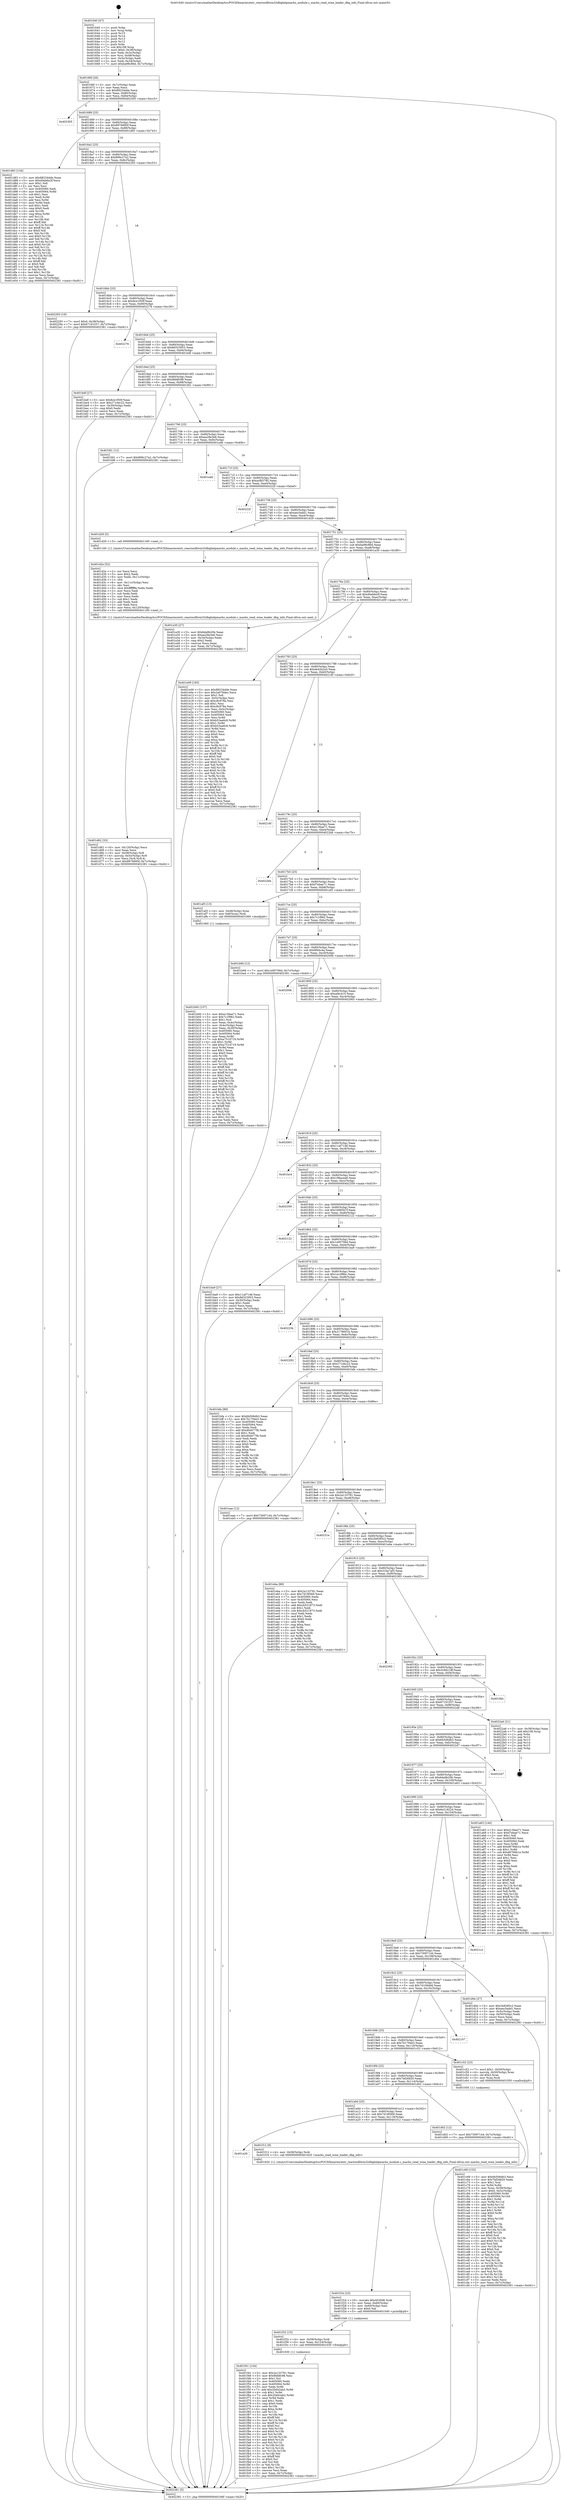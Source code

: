 digraph "0x401640" {
  label = "0x401640 (/mnt/c/Users/mathe/Desktop/tcc/POCII/binaries/extr_reactosdllwin32dbghelpmacho_module.c_macho_read_wine_loader_dbg_info_Final-ollvm.out::main(0))"
  labelloc = "t"
  node[shape=record]

  Entry [label="",width=0.3,height=0.3,shape=circle,fillcolor=black,style=filled]
  "0x40166f" [label="{
     0x40166f [26]\l
     | [instrs]\l
     &nbsp;&nbsp;0x40166f \<+3\>: mov -0x7c(%rbp),%eax\l
     &nbsp;&nbsp;0x401672 \<+2\>: mov %eax,%ecx\l
     &nbsp;&nbsp;0x401674 \<+6\>: sub $0x88234dde,%ecx\l
     &nbsp;&nbsp;0x40167a \<+3\>: mov %eax,-0x80(%rbp)\l
     &nbsp;&nbsp;0x40167d \<+6\>: mov %ecx,-0x84(%rbp)\l
     &nbsp;&nbsp;0x401683 \<+6\>: je 0000000000402305 \<main+0xcc5\>\l
  }"]
  "0x402305" [label="{
     0x402305\l
  }", style=dashed]
  "0x401689" [label="{
     0x401689 [25]\l
     | [instrs]\l
     &nbsp;&nbsp;0x401689 \<+5\>: jmp 000000000040168e \<main+0x4e\>\l
     &nbsp;&nbsp;0x40168e \<+3\>: mov -0x80(%rbp),%eax\l
     &nbsp;&nbsp;0x401691 \<+5\>: sub $0x8976685f,%eax\l
     &nbsp;&nbsp;0x401696 \<+6\>: mov %eax,-0x88(%rbp)\l
     &nbsp;&nbsp;0x40169c \<+6\>: je 0000000000401d83 \<main+0x743\>\l
  }"]
  Exit [label="",width=0.3,height=0.3,shape=circle,fillcolor=black,style=filled,peripheries=2]
  "0x401d83" [label="{
     0x401d83 [134]\l
     | [instrs]\l
     &nbsp;&nbsp;0x401d83 \<+5\>: mov $0x88234dde,%eax\l
     &nbsp;&nbsp;0x401d88 \<+5\>: mov $0xd0ab6a3f,%ecx\l
     &nbsp;&nbsp;0x401d8d \<+2\>: mov $0x1,%dl\l
     &nbsp;&nbsp;0x401d8f \<+2\>: xor %esi,%esi\l
     &nbsp;&nbsp;0x401d91 \<+7\>: mov 0x405060,%edi\l
     &nbsp;&nbsp;0x401d98 \<+8\>: mov 0x405064,%r8d\l
     &nbsp;&nbsp;0x401da0 \<+3\>: sub $0x1,%esi\l
     &nbsp;&nbsp;0x401da3 \<+3\>: mov %edi,%r9d\l
     &nbsp;&nbsp;0x401da6 \<+3\>: add %esi,%r9d\l
     &nbsp;&nbsp;0x401da9 \<+4\>: imul %r9d,%edi\l
     &nbsp;&nbsp;0x401dad \<+3\>: and $0x1,%edi\l
     &nbsp;&nbsp;0x401db0 \<+3\>: cmp $0x0,%edi\l
     &nbsp;&nbsp;0x401db3 \<+4\>: sete %r10b\l
     &nbsp;&nbsp;0x401db7 \<+4\>: cmp $0xa,%r8d\l
     &nbsp;&nbsp;0x401dbb \<+4\>: setl %r11b\l
     &nbsp;&nbsp;0x401dbf \<+3\>: mov %r10b,%bl\l
     &nbsp;&nbsp;0x401dc2 \<+3\>: xor $0xff,%bl\l
     &nbsp;&nbsp;0x401dc5 \<+3\>: mov %r11b,%r14b\l
     &nbsp;&nbsp;0x401dc8 \<+4\>: xor $0xff,%r14b\l
     &nbsp;&nbsp;0x401dcc \<+3\>: xor $0x0,%dl\l
     &nbsp;&nbsp;0x401dcf \<+3\>: mov %bl,%r15b\l
     &nbsp;&nbsp;0x401dd2 \<+4\>: and $0x0,%r15b\l
     &nbsp;&nbsp;0x401dd6 \<+3\>: and %dl,%r10b\l
     &nbsp;&nbsp;0x401dd9 \<+3\>: mov %r14b,%r12b\l
     &nbsp;&nbsp;0x401ddc \<+4\>: and $0x0,%r12b\l
     &nbsp;&nbsp;0x401de0 \<+3\>: and %dl,%r11b\l
     &nbsp;&nbsp;0x401de3 \<+3\>: or %r10b,%r15b\l
     &nbsp;&nbsp;0x401de6 \<+3\>: or %r11b,%r12b\l
     &nbsp;&nbsp;0x401de9 \<+3\>: xor %r12b,%r15b\l
     &nbsp;&nbsp;0x401dec \<+3\>: or %r14b,%bl\l
     &nbsp;&nbsp;0x401def \<+3\>: xor $0xff,%bl\l
     &nbsp;&nbsp;0x401df2 \<+3\>: or $0x0,%dl\l
     &nbsp;&nbsp;0x401df5 \<+2\>: and %dl,%bl\l
     &nbsp;&nbsp;0x401df7 \<+3\>: or %bl,%r15b\l
     &nbsp;&nbsp;0x401dfa \<+4\>: test $0x1,%r15b\l
     &nbsp;&nbsp;0x401dfe \<+3\>: cmovne %ecx,%eax\l
     &nbsp;&nbsp;0x401e01 \<+3\>: mov %eax,-0x7c(%rbp)\l
     &nbsp;&nbsp;0x401e04 \<+5\>: jmp 0000000000402381 \<main+0xd41\>\l
  }"]
  "0x4016a2" [label="{
     0x4016a2 [25]\l
     | [instrs]\l
     &nbsp;&nbsp;0x4016a2 \<+5\>: jmp 00000000004016a7 \<main+0x67\>\l
     &nbsp;&nbsp;0x4016a7 \<+3\>: mov -0x80(%rbp),%eax\l
     &nbsp;&nbsp;0x4016aa \<+5\>: sub $0x899c27a2,%eax\l
     &nbsp;&nbsp;0x4016af \<+6\>: mov %eax,-0x8c(%rbp)\l
     &nbsp;&nbsp;0x4016b5 \<+6\>: je 0000000000402293 \<main+0xc53\>\l
  }"]
  "0x401f41" [label="{
     0x401f41 [144]\l
     | [instrs]\l
     &nbsp;&nbsp;0x401f41 \<+5\>: mov $0x2a133781,%eax\l
     &nbsp;&nbsp;0x401f46 \<+5\>: mov $0x9bfdfc98,%esi\l
     &nbsp;&nbsp;0x401f4b \<+2\>: mov $0x1,%cl\l
     &nbsp;&nbsp;0x401f4d \<+7\>: mov 0x405060,%edx\l
     &nbsp;&nbsp;0x401f54 \<+8\>: mov 0x405064,%r8d\l
     &nbsp;&nbsp;0x401f5c \<+3\>: mov %edx,%r9d\l
     &nbsp;&nbsp;0x401f5f \<+7\>: add $0x20d42ab2,%r9d\l
     &nbsp;&nbsp;0x401f66 \<+4\>: sub $0x1,%r9d\l
     &nbsp;&nbsp;0x401f6a \<+7\>: sub $0x20d42ab2,%r9d\l
     &nbsp;&nbsp;0x401f71 \<+4\>: imul %r9d,%edx\l
     &nbsp;&nbsp;0x401f75 \<+3\>: and $0x1,%edx\l
     &nbsp;&nbsp;0x401f78 \<+3\>: cmp $0x0,%edx\l
     &nbsp;&nbsp;0x401f7b \<+4\>: sete %r10b\l
     &nbsp;&nbsp;0x401f7f \<+4\>: cmp $0xa,%r8d\l
     &nbsp;&nbsp;0x401f83 \<+4\>: setl %r11b\l
     &nbsp;&nbsp;0x401f87 \<+3\>: mov %r10b,%bl\l
     &nbsp;&nbsp;0x401f8a \<+3\>: xor $0xff,%bl\l
     &nbsp;&nbsp;0x401f8d \<+3\>: mov %r11b,%r14b\l
     &nbsp;&nbsp;0x401f90 \<+4\>: xor $0xff,%r14b\l
     &nbsp;&nbsp;0x401f94 \<+3\>: xor $0x0,%cl\l
     &nbsp;&nbsp;0x401f97 \<+3\>: mov %bl,%r15b\l
     &nbsp;&nbsp;0x401f9a \<+4\>: and $0x0,%r15b\l
     &nbsp;&nbsp;0x401f9e \<+3\>: and %cl,%r10b\l
     &nbsp;&nbsp;0x401fa1 \<+3\>: mov %r14b,%r12b\l
     &nbsp;&nbsp;0x401fa4 \<+4\>: and $0x0,%r12b\l
     &nbsp;&nbsp;0x401fa8 \<+3\>: and %cl,%r11b\l
     &nbsp;&nbsp;0x401fab \<+3\>: or %r10b,%r15b\l
     &nbsp;&nbsp;0x401fae \<+3\>: or %r11b,%r12b\l
     &nbsp;&nbsp;0x401fb1 \<+3\>: xor %r12b,%r15b\l
     &nbsp;&nbsp;0x401fb4 \<+3\>: or %r14b,%bl\l
     &nbsp;&nbsp;0x401fb7 \<+3\>: xor $0xff,%bl\l
     &nbsp;&nbsp;0x401fba \<+3\>: or $0x0,%cl\l
     &nbsp;&nbsp;0x401fbd \<+2\>: and %cl,%bl\l
     &nbsp;&nbsp;0x401fbf \<+3\>: or %bl,%r15b\l
     &nbsp;&nbsp;0x401fc2 \<+4\>: test $0x1,%r15b\l
     &nbsp;&nbsp;0x401fc6 \<+3\>: cmovne %esi,%eax\l
     &nbsp;&nbsp;0x401fc9 \<+3\>: mov %eax,-0x7c(%rbp)\l
     &nbsp;&nbsp;0x401fcc \<+5\>: jmp 0000000000402381 \<main+0xd41\>\l
  }"]
  "0x402293" [label="{
     0x402293 [19]\l
     | [instrs]\l
     &nbsp;&nbsp;0x402293 \<+7\>: movl $0x0,-0x38(%rbp)\l
     &nbsp;&nbsp;0x40229a \<+7\>: movl $0x67191037,-0x7c(%rbp)\l
     &nbsp;&nbsp;0x4022a1 \<+5\>: jmp 0000000000402381 \<main+0xd41\>\l
  }"]
  "0x4016bb" [label="{
     0x4016bb [25]\l
     | [instrs]\l
     &nbsp;&nbsp;0x4016bb \<+5\>: jmp 00000000004016c0 \<main+0x80\>\l
     &nbsp;&nbsp;0x4016c0 \<+3\>: mov -0x80(%rbp),%eax\l
     &nbsp;&nbsp;0x4016c3 \<+5\>: sub $0x8ce1f50f,%eax\l
     &nbsp;&nbsp;0x4016c8 \<+6\>: mov %eax,-0x90(%rbp)\l
     &nbsp;&nbsp;0x4016ce \<+6\>: je 0000000000402276 \<main+0xc36\>\l
  }"]
  "0x401f32" [label="{
     0x401f32 [15]\l
     | [instrs]\l
     &nbsp;&nbsp;0x401f32 \<+4\>: mov -0x58(%rbp),%rdi\l
     &nbsp;&nbsp;0x401f36 \<+6\>: mov %eax,-0x124(%rbp)\l
     &nbsp;&nbsp;0x401f3c \<+5\>: call 0000000000401030 \<free@plt\>\l
     | [calls]\l
     &nbsp;&nbsp;0x401030 \{1\} (unknown)\l
  }"]
  "0x402276" [label="{
     0x402276\l
  }", style=dashed]
  "0x4016d4" [label="{
     0x4016d4 [25]\l
     | [instrs]\l
     &nbsp;&nbsp;0x4016d4 \<+5\>: jmp 00000000004016d9 \<main+0x99\>\l
     &nbsp;&nbsp;0x4016d9 \<+3\>: mov -0x80(%rbp),%eax\l
     &nbsp;&nbsp;0x4016dc \<+5\>: sub $0x8d323953,%eax\l
     &nbsp;&nbsp;0x4016e1 \<+6\>: mov %eax,-0x94(%rbp)\l
     &nbsp;&nbsp;0x4016e7 \<+6\>: je 0000000000401bdf \<main+0x59f\>\l
  }"]
  "0x401f1b" [label="{
     0x401f1b [23]\l
     | [instrs]\l
     &nbsp;&nbsp;0x401f1b \<+10\>: movabs $0x4030d6,%rdi\l
     &nbsp;&nbsp;0x401f25 \<+3\>: mov %eax,-0x60(%rbp)\l
     &nbsp;&nbsp;0x401f28 \<+3\>: mov -0x60(%rbp),%esi\l
     &nbsp;&nbsp;0x401f2b \<+2\>: mov $0x0,%al\l
     &nbsp;&nbsp;0x401f2d \<+5\>: call 0000000000401040 \<printf@plt\>\l
     | [calls]\l
     &nbsp;&nbsp;0x401040 \{1\} (unknown)\l
  }"]
  "0x401bdf" [label="{
     0x401bdf [27]\l
     | [instrs]\l
     &nbsp;&nbsp;0x401bdf \<+5\>: mov $0x8ce1f50f,%eax\l
     &nbsp;&nbsp;0x401be4 \<+5\>: mov $0x271d4c22,%ecx\l
     &nbsp;&nbsp;0x401be9 \<+3\>: mov -0x30(%rbp),%edx\l
     &nbsp;&nbsp;0x401bec \<+3\>: cmp $0x0,%edx\l
     &nbsp;&nbsp;0x401bef \<+3\>: cmove %ecx,%eax\l
     &nbsp;&nbsp;0x401bf2 \<+3\>: mov %eax,-0x7c(%rbp)\l
     &nbsp;&nbsp;0x401bf5 \<+5\>: jmp 0000000000402381 \<main+0xd41\>\l
  }"]
  "0x4016ed" [label="{
     0x4016ed [25]\l
     | [instrs]\l
     &nbsp;&nbsp;0x4016ed \<+5\>: jmp 00000000004016f2 \<main+0xb2\>\l
     &nbsp;&nbsp;0x4016f2 \<+3\>: mov -0x80(%rbp),%eax\l
     &nbsp;&nbsp;0x4016f5 \<+5\>: sub $0x9bfdfc98,%eax\l
     &nbsp;&nbsp;0x4016fa \<+6\>: mov %eax,-0x98(%rbp)\l
     &nbsp;&nbsp;0x401700 \<+6\>: je 0000000000401fd1 \<main+0x991\>\l
  }"]
  "0x401a26" [label="{
     0x401a26\l
  }", style=dashed]
  "0x401fd1" [label="{
     0x401fd1 [12]\l
     | [instrs]\l
     &nbsp;&nbsp;0x401fd1 \<+7\>: movl $0x899c27a2,-0x7c(%rbp)\l
     &nbsp;&nbsp;0x401fd8 \<+5\>: jmp 0000000000402381 \<main+0xd41\>\l
  }"]
  "0x401706" [label="{
     0x401706 [25]\l
     | [instrs]\l
     &nbsp;&nbsp;0x401706 \<+5\>: jmp 000000000040170b \<main+0xcb\>\l
     &nbsp;&nbsp;0x40170b \<+3\>: mov -0x80(%rbp),%eax\l
     &nbsp;&nbsp;0x40170e \<+5\>: sub $0xaa28e3e6,%eax\l
     &nbsp;&nbsp;0x401713 \<+6\>: mov %eax,-0x9c(%rbp)\l
     &nbsp;&nbsp;0x401719 \<+6\>: je 0000000000401a4b \<main+0x40b\>\l
  }"]
  "0x401f12" [label="{
     0x401f12 [9]\l
     | [instrs]\l
     &nbsp;&nbsp;0x401f12 \<+4\>: mov -0x58(%rbp),%rdi\l
     &nbsp;&nbsp;0x401f16 \<+5\>: call 0000000000401620 \<macho_read_wine_loader_dbg_info\>\l
     | [calls]\l
     &nbsp;&nbsp;0x401620 \{1\} (/mnt/c/Users/mathe/Desktop/tcc/POCII/binaries/extr_reactosdllwin32dbghelpmacho_module.c_macho_read_wine_loader_dbg_info_Final-ollvm.out::macho_read_wine_loader_dbg_info)\l
  }"]
  "0x401a4b" [label="{
     0x401a4b\l
  }", style=dashed]
  "0x40171f" [label="{
     0x40171f [25]\l
     | [instrs]\l
     &nbsp;&nbsp;0x40171f \<+5\>: jmp 0000000000401724 \<main+0xe4\>\l
     &nbsp;&nbsp;0x401724 \<+3\>: mov -0x80(%rbp),%eax\l
     &nbsp;&nbsp;0x401727 \<+5\>: sub $0xacf83795,%eax\l
     &nbsp;&nbsp;0x40172c \<+6\>: mov %eax,-0xa0(%rbp)\l
     &nbsp;&nbsp;0x401732 \<+6\>: je 000000000040222f \<main+0xbef\>\l
  }"]
  "0x401d62" [label="{
     0x401d62 [33]\l
     | [instrs]\l
     &nbsp;&nbsp;0x401d62 \<+6\>: mov -0x120(%rbp),%ecx\l
     &nbsp;&nbsp;0x401d68 \<+3\>: imul %eax,%ecx\l
     &nbsp;&nbsp;0x401d6b \<+4\>: mov -0x58(%rbp),%r8\l
     &nbsp;&nbsp;0x401d6f \<+4\>: movslq -0x5c(%rbp),%r9\l
     &nbsp;&nbsp;0x401d73 \<+4\>: mov %ecx,(%r8,%r9,4)\l
     &nbsp;&nbsp;0x401d77 \<+7\>: movl $0x8976685f,-0x7c(%rbp)\l
     &nbsp;&nbsp;0x401d7e \<+5\>: jmp 0000000000402381 \<main+0xd41\>\l
  }"]
  "0x40222f" [label="{
     0x40222f\l
  }", style=dashed]
  "0x401738" [label="{
     0x401738 [25]\l
     | [instrs]\l
     &nbsp;&nbsp;0x401738 \<+5\>: jmp 000000000040173d \<main+0xfd\>\l
     &nbsp;&nbsp;0x40173d \<+3\>: mov -0x80(%rbp),%eax\l
     &nbsp;&nbsp;0x401740 \<+5\>: sub $0xaec5add1,%eax\l
     &nbsp;&nbsp;0x401745 \<+6\>: mov %eax,-0xa4(%rbp)\l
     &nbsp;&nbsp;0x40174b \<+6\>: je 0000000000401d29 \<main+0x6e9\>\l
  }"]
  "0x401d2e" [label="{
     0x401d2e [52]\l
     | [instrs]\l
     &nbsp;&nbsp;0x401d2e \<+2\>: xor %ecx,%ecx\l
     &nbsp;&nbsp;0x401d30 \<+5\>: mov $0x2,%edx\l
     &nbsp;&nbsp;0x401d35 \<+6\>: mov %edx,-0x11c(%rbp)\l
     &nbsp;&nbsp;0x401d3b \<+1\>: cltd\l
     &nbsp;&nbsp;0x401d3c \<+6\>: mov -0x11c(%rbp),%esi\l
     &nbsp;&nbsp;0x401d42 \<+2\>: idiv %esi\l
     &nbsp;&nbsp;0x401d44 \<+6\>: imul $0xfffffffe,%edx,%edx\l
     &nbsp;&nbsp;0x401d4a \<+2\>: mov %ecx,%edi\l
     &nbsp;&nbsp;0x401d4c \<+2\>: sub %edx,%edi\l
     &nbsp;&nbsp;0x401d4e \<+2\>: mov %ecx,%edx\l
     &nbsp;&nbsp;0x401d50 \<+3\>: sub $0x1,%edx\l
     &nbsp;&nbsp;0x401d53 \<+2\>: add %edx,%edi\l
     &nbsp;&nbsp;0x401d55 \<+2\>: sub %edi,%ecx\l
     &nbsp;&nbsp;0x401d57 \<+6\>: mov %ecx,-0x120(%rbp)\l
     &nbsp;&nbsp;0x401d5d \<+5\>: call 0000000000401160 \<next_i\>\l
     | [calls]\l
     &nbsp;&nbsp;0x401160 \{1\} (/mnt/c/Users/mathe/Desktop/tcc/POCII/binaries/extr_reactosdllwin32dbghelpmacho_module.c_macho_read_wine_loader_dbg_info_Final-ollvm.out::next_i)\l
  }"]
  "0x401d29" [label="{
     0x401d29 [5]\l
     | [instrs]\l
     &nbsp;&nbsp;0x401d29 \<+5\>: call 0000000000401160 \<next_i\>\l
     | [calls]\l
     &nbsp;&nbsp;0x401160 \{1\} (/mnt/c/Users/mathe/Desktop/tcc/POCII/binaries/extr_reactosdllwin32dbghelpmacho_module.c_macho_read_wine_loader_dbg_info_Final-ollvm.out::next_i)\l
  }"]
  "0x401751" [label="{
     0x401751 [25]\l
     | [instrs]\l
     &nbsp;&nbsp;0x401751 \<+5\>: jmp 0000000000401756 \<main+0x116\>\l
     &nbsp;&nbsp;0x401756 \<+3\>: mov -0x80(%rbp),%eax\l
     &nbsp;&nbsp;0x401759 \<+5\>: sub $0xba98c86d,%eax\l
     &nbsp;&nbsp;0x40175e \<+6\>: mov %eax,-0xa8(%rbp)\l
     &nbsp;&nbsp;0x401764 \<+6\>: je 0000000000401a30 \<main+0x3f0\>\l
  }"]
  "0x401a0d" [label="{
     0x401a0d [25]\l
     | [instrs]\l
     &nbsp;&nbsp;0x401a0d \<+5\>: jmp 0000000000401a12 \<main+0x3d2\>\l
     &nbsp;&nbsp;0x401a12 \<+3\>: mov -0x80(%rbp),%eax\l
     &nbsp;&nbsp;0x401a15 \<+5\>: sub $0x7d19f369,%eax\l
     &nbsp;&nbsp;0x401a1a \<+6\>: mov %eax,-0x118(%rbp)\l
     &nbsp;&nbsp;0x401a20 \<+6\>: je 0000000000401f12 \<main+0x8d2\>\l
  }"]
  "0x401a30" [label="{
     0x401a30 [27]\l
     | [instrs]\l
     &nbsp;&nbsp;0x401a30 \<+5\>: mov $0x6da9b20b,%eax\l
     &nbsp;&nbsp;0x401a35 \<+5\>: mov $0xaa28e3e6,%ecx\l
     &nbsp;&nbsp;0x401a3a \<+3\>: mov -0x34(%rbp),%edx\l
     &nbsp;&nbsp;0x401a3d \<+3\>: cmp $0x2,%edx\l
     &nbsp;&nbsp;0x401a40 \<+3\>: cmovne %ecx,%eax\l
     &nbsp;&nbsp;0x401a43 \<+3\>: mov %eax,-0x7c(%rbp)\l
     &nbsp;&nbsp;0x401a46 \<+5\>: jmp 0000000000402381 \<main+0xd41\>\l
  }"]
  "0x40176a" [label="{
     0x40176a [25]\l
     | [instrs]\l
     &nbsp;&nbsp;0x40176a \<+5\>: jmp 000000000040176f \<main+0x12f\>\l
     &nbsp;&nbsp;0x40176f \<+3\>: mov -0x80(%rbp),%eax\l
     &nbsp;&nbsp;0x401772 \<+5\>: sub $0xd0ab6a3f,%eax\l
     &nbsp;&nbsp;0x401777 \<+6\>: mov %eax,-0xac(%rbp)\l
     &nbsp;&nbsp;0x40177d \<+6\>: je 0000000000401e09 \<main+0x7c9\>\l
  }"]
  "0x402381" [label="{
     0x402381 [5]\l
     | [instrs]\l
     &nbsp;&nbsp;0x402381 \<+5\>: jmp 000000000040166f \<main+0x2f\>\l
  }"]
  "0x401640" [label="{
     0x401640 [47]\l
     | [instrs]\l
     &nbsp;&nbsp;0x401640 \<+1\>: push %rbp\l
     &nbsp;&nbsp;0x401641 \<+3\>: mov %rsp,%rbp\l
     &nbsp;&nbsp;0x401644 \<+2\>: push %r15\l
     &nbsp;&nbsp;0x401646 \<+2\>: push %r14\l
     &nbsp;&nbsp;0x401648 \<+2\>: push %r13\l
     &nbsp;&nbsp;0x40164a \<+2\>: push %r12\l
     &nbsp;&nbsp;0x40164c \<+1\>: push %rbx\l
     &nbsp;&nbsp;0x40164d \<+7\>: sub $0x108,%rsp\l
     &nbsp;&nbsp;0x401654 \<+7\>: movl $0x0,-0x38(%rbp)\l
     &nbsp;&nbsp;0x40165b \<+3\>: mov %edi,-0x3c(%rbp)\l
     &nbsp;&nbsp;0x40165e \<+4\>: mov %rsi,-0x48(%rbp)\l
     &nbsp;&nbsp;0x401662 \<+3\>: mov -0x3c(%rbp),%edi\l
     &nbsp;&nbsp;0x401665 \<+3\>: mov %edi,-0x34(%rbp)\l
     &nbsp;&nbsp;0x401668 \<+7\>: movl $0xba98c86d,-0x7c(%rbp)\l
  }"]
  "0x401d02" [label="{
     0x401d02 [12]\l
     | [instrs]\l
     &nbsp;&nbsp;0x401d02 \<+7\>: movl $0x73097144,-0x7c(%rbp)\l
     &nbsp;&nbsp;0x401d09 \<+5\>: jmp 0000000000402381 \<main+0xd41\>\l
  }"]
  "0x401e09" [label="{
     0x401e09 [165]\l
     | [instrs]\l
     &nbsp;&nbsp;0x401e09 \<+5\>: mov $0x88234dde,%eax\l
     &nbsp;&nbsp;0x401e0e \<+5\>: mov $0x2a076dec,%ecx\l
     &nbsp;&nbsp;0x401e13 \<+2\>: mov $0x1,%dl\l
     &nbsp;&nbsp;0x401e15 \<+3\>: mov -0x5c(%rbp),%esi\l
     &nbsp;&nbsp;0x401e18 \<+6\>: add $0xc8c978a,%esi\l
     &nbsp;&nbsp;0x401e1e \<+3\>: add $0x1,%esi\l
     &nbsp;&nbsp;0x401e21 \<+6\>: sub $0xc8c978a,%esi\l
     &nbsp;&nbsp;0x401e27 \<+3\>: mov %esi,-0x5c(%rbp)\l
     &nbsp;&nbsp;0x401e2a \<+7\>: mov 0x405060,%esi\l
     &nbsp;&nbsp;0x401e31 \<+7\>: mov 0x405064,%edi\l
     &nbsp;&nbsp;0x401e38 \<+3\>: mov %esi,%r8d\l
     &nbsp;&nbsp;0x401e3b \<+7\>: sub $0xb53aa6c8,%r8d\l
     &nbsp;&nbsp;0x401e42 \<+4\>: sub $0x1,%r8d\l
     &nbsp;&nbsp;0x401e46 \<+7\>: add $0xb53aa6c8,%r8d\l
     &nbsp;&nbsp;0x401e4d \<+4\>: imul %r8d,%esi\l
     &nbsp;&nbsp;0x401e51 \<+3\>: and $0x1,%esi\l
     &nbsp;&nbsp;0x401e54 \<+3\>: cmp $0x0,%esi\l
     &nbsp;&nbsp;0x401e57 \<+4\>: sete %r9b\l
     &nbsp;&nbsp;0x401e5b \<+3\>: cmp $0xa,%edi\l
     &nbsp;&nbsp;0x401e5e \<+4\>: setl %r10b\l
     &nbsp;&nbsp;0x401e62 \<+3\>: mov %r9b,%r11b\l
     &nbsp;&nbsp;0x401e65 \<+4\>: xor $0xff,%r11b\l
     &nbsp;&nbsp;0x401e69 \<+3\>: mov %r10b,%bl\l
     &nbsp;&nbsp;0x401e6c \<+3\>: xor $0xff,%bl\l
     &nbsp;&nbsp;0x401e6f \<+3\>: xor $0x0,%dl\l
     &nbsp;&nbsp;0x401e72 \<+3\>: mov %r11b,%r14b\l
     &nbsp;&nbsp;0x401e75 \<+4\>: and $0x0,%r14b\l
     &nbsp;&nbsp;0x401e79 \<+3\>: and %dl,%r9b\l
     &nbsp;&nbsp;0x401e7c \<+3\>: mov %bl,%r15b\l
     &nbsp;&nbsp;0x401e7f \<+4\>: and $0x0,%r15b\l
     &nbsp;&nbsp;0x401e83 \<+3\>: and %dl,%r10b\l
     &nbsp;&nbsp;0x401e86 \<+3\>: or %r9b,%r14b\l
     &nbsp;&nbsp;0x401e89 \<+3\>: or %r10b,%r15b\l
     &nbsp;&nbsp;0x401e8c \<+3\>: xor %r15b,%r14b\l
     &nbsp;&nbsp;0x401e8f \<+3\>: or %bl,%r11b\l
     &nbsp;&nbsp;0x401e92 \<+4\>: xor $0xff,%r11b\l
     &nbsp;&nbsp;0x401e96 \<+3\>: or $0x0,%dl\l
     &nbsp;&nbsp;0x401e99 \<+3\>: and %dl,%r11b\l
     &nbsp;&nbsp;0x401e9c \<+3\>: or %r11b,%r14b\l
     &nbsp;&nbsp;0x401e9f \<+4\>: test $0x1,%r14b\l
     &nbsp;&nbsp;0x401ea3 \<+3\>: cmovne %ecx,%eax\l
     &nbsp;&nbsp;0x401ea6 \<+3\>: mov %eax,-0x7c(%rbp)\l
     &nbsp;&nbsp;0x401ea9 \<+5\>: jmp 0000000000402381 \<main+0xd41\>\l
  }"]
  "0x401783" [label="{
     0x401783 [25]\l
     | [instrs]\l
     &nbsp;&nbsp;0x401783 \<+5\>: jmp 0000000000401788 \<main+0x148\>\l
     &nbsp;&nbsp;0x401788 \<+3\>: mov -0x80(%rbp),%eax\l
     &nbsp;&nbsp;0x40178b \<+5\>: sub $0xde42b2a5,%eax\l
     &nbsp;&nbsp;0x401790 \<+6\>: mov %eax,-0xb0(%rbp)\l
     &nbsp;&nbsp;0x401796 \<+6\>: je 000000000040216f \<main+0xb2f\>\l
  }"]
  "0x401c69" [label="{
     0x401c69 [153]\l
     | [instrs]\l
     &nbsp;&nbsp;0x401c69 \<+5\>: mov $0x6b506db3,%ecx\l
     &nbsp;&nbsp;0x401c6e \<+5\>: mov $0x7bf26820,%edx\l
     &nbsp;&nbsp;0x401c73 \<+3\>: mov $0x1,%sil\l
     &nbsp;&nbsp;0x401c76 \<+3\>: xor %r8d,%r8d\l
     &nbsp;&nbsp;0x401c79 \<+4\>: mov %rax,-0x58(%rbp)\l
     &nbsp;&nbsp;0x401c7d \<+7\>: movl $0x0,-0x5c(%rbp)\l
     &nbsp;&nbsp;0x401c84 \<+8\>: mov 0x405060,%r9d\l
     &nbsp;&nbsp;0x401c8c \<+8\>: mov 0x405064,%r10d\l
     &nbsp;&nbsp;0x401c94 \<+4\>: sub $0x1,%r8d\l
     &nbsp;&nbsp;0x401c98 \<+3\>: mov %r9d,%r11d\l
     &nbsp;&nbsp;0x401c9b \<+3\>: add %r8d,%r11d\l
     &nbsp;&nbsp;0x401c9e \<+4\>: imul %r11d,%r9d\l
     &nbsp;&nbsp;0x401ca2 \<+4\>: and $0x1,%r9d\l
     &nbsp;&nbsp;0x401ca6 \<+4\>: cmp $0x0,%r9d\l
     &nbsp;&nbsp;0x401caa \<+3\>: sete %bl\l
     &nbsp;&nbsp;0x401cad \<+4\>: cmp $0xa,%r10d\l
     &nbsp;&nbsp;0x401cb1 \<+4\>: setl %r14b\l
     &nbsp;&nbsp;0x401cb5 \<+3\>: mov %bl,%r15b\l
     &nbsp;&nbsp;0x401cb8 \<+4\>: xor $0xff,%r15b\l
     &nbsp;&nbsp;0x401cbc \<+3\>: mov %r14b,%r12b\l
     &nbsp;&nbsp;0x401cbf \<+4\>: xor $0xff,%r12b\l
     &nbsp;&nbsp;0x401cc3 \<+4\>: xor $0x0,%sil\l
     &nbsp;&nbsp;0x401cc7 \<+3\>: mov %r15b,%r13b\l
     &nbsp;&nbsp;0x401cca \<+4\>: and $0x0,%r13b\l
     &nbsp;&nbsp;0x401cce \<+3\>: and %sil,%bl\l
     &nbsp;&nbsp;0x401cd1 \<+3\>: mov %r12b,%al\l
     &nbsp;&nbsp;0x401cd4 \<+2\>: and $0x0,%al\l
     &nbsp;&nbsp;0x401cd6 \<+3\>: and %sil,%r14b\l
     &nbsp;&nbsp;0x401cd9 \<+3\>: or %bl,%r13b\l
     &nbsp;&nbsp;0x401cdc \<+3\>: or %r14b,%al\l
     &nbsp;&nbsp;0x401cdf \<+3\>: xor %al,%r13b\l
     &nbsp;&nbsp;0x401ce2 \<+3\>: or %r12b,%r15b\l
     &nbsp;&nbsp;0x401ce5 \<+4\>: xor $0xff,%r15b\l
     &nbsp;&nbsp;0x401ce9 \<+4\>: or $0x0,%sil\l
     &nbsp;&nbsp;0x401ced \<+3\>: and %sil,%r15b\l
     &nbsp;&nbsp;0x401cf0 \<+3\>: or %r15b,%r13b\l
     &nbsp;&nbsp;0x401cf3 \<+4\>: test $0x1,%r13b\l
     &nbsp;&nbsp;0x401cf7 \<+3\>: cmovne %edx,%ecx\l
     &nbsp;&nbsp;0x401cfa \<+3\>: mov %ecx,-0x7c(%rbp)\l
     &nbsp;&nbsp;0x401cfd \<+5\>: jmp 0000000000402381 \<main+0xd41\>\l
  }"]
  "0x40216f" [label="{
     0x40216f\l
  }", style=dashed]
  "0x40179c" [label="{
     0x40179c [25]\l
     | [instrs]\l
     &nbsp;&nbsp;0x40179c \<+5\>: jmp 00000000004017a1 \<main+0x161\>\l
     &nbsp;&nbsp;0x4017a1 \<+3\>: mov -0x80(%rbp),%eax\l
     &nbsp;&nbsp;0x4017a4 \<+5\>: sub $0xe136ae71,%eax\l
     &nbsp;&nbsp;0x4017a9 \<+6\>: mov %eax,-0xb4(%rbp)\l
     &nbsp;&nbsp;0x4017af \<+6\>: je 00000000004022bb \<main+0xc7b\>\l
  }"]
  "0x4019f4" [label="{
     0x4019f4 [25]\l
     | [instrs]\l
     &nbsp;&nbsp;0x4019f4 \<+5\>: jmp 00000000004019f9 \<main+0x3b9\>\l
     &nbsp;&nbsp;0x4019f9 \<+3\>: mov -0x80(%rbp),%eax\l
     &nbsp;&nbsp;0x4019fc \<+5\>: sub $0x7bf26820,%eax\l
     &nbsp;&nbsp;0x401a01 \<+6\>: mov %eax,-0x114(%rbp)\l
     &nbsp;&nbsp;0x401a07 \<+6\>: je 0000000000401d02 \<main+0x6c2\>\l
  }"]
  "0x4022bb" [label="{
     0x4022bb\l
  }", style=dashed]
  "0x4017b5" [label="{
     0x4017b5 [25]\l
     | [instrs]\l
     &nbsp;&nbsp;0x4017b5 \<+5\>: jmp 00000000004017ba \<main+0x17a\>\l
     &nbsp;&nbsp;0x4017ba \<+3\>: mov -0x80(%rbp),%eax\l
     &nbsp;&nbsp;0x4017bd \<+5\>: sub $0xf7ebae71,%eax\l
     &nbsp;&nbsp;0x4017c2 \<+6\>: mov %eax,-0xb8(%rbp)\l
     &nbsp;&nbsp;0x4017c8 \<+6\>: je 0000000000401af3 \<main+0x4b3\>\l
  }"]
  "0x401c52" [label="{
     0x401c52 [23]\l
     | [instrs]\l
     &nbsp;&nbsp;0x401c52 \<+7\>: movl $0x1,-0x50(%rbp)\l
     &nbsp;&nbsp;0x401c59 \<+4\>: movslq -0x50(%rbp),%rax\l
     &nbsp;&nbsp;0x401c5d \<+4\>: shl $0x2,%rax\l
     &nbsp;&nbsp;0x401c61 \<+3\>: mov %rax,%rdi\l
     &nbsp;&nbsp;0x401c64 \<+5\>: call 0000000000401050 \<malloc@plt\>\l
     | [calls]\l
     &nbsp;&nbsp;0x401050 \{1\} (unknown)\l
  }"]
  "0x401af3" [label="{
     0x401af3 [13]\l
     | [instrs]\l
     &nbsp;&nbsp;0x401af3 \<+4\>: mov -0x48(%rbp),%rax\l
     &nbsp;&nbsp;0x401af7 \<+4\>: mov 0x8(%rax),%rdi\l
     &nbsp;&nbsp;0x401afb \<+5\>: call 0000000000401060 \<atoi@plt\>\l
     | [calls]\l
     &nbsp;&nbsp;0x401060 \{1\} (unknown)\l
  }"]
  "0x4017ce" [label="{
     0x4017ce [25]\l
     | [instrs]\l
     &nbsp;&nbsp;0x4017ce \<+5\>: jmp 00000000004017d3 \<main+0x193\>\l
     &nbsp;&nbsp;0x4017d3 \<+3\>: mov -0x80(%rbp),%eax\l
     &nbsp;&nbsp;0x4017d6 \<+5\>: sub $0x7c1f962,%eax\l
     &nbsp;&nbsp;0x4017db \<+6\>: mov %eax,-0xbc(%rbp)\l
     &nbsp;&nbsp;0x4017e1 \<+6\>: je 0000000000401b9d \<main+0x55d\>\l
  }"]
  "0x4019db" [label="{
     0x4019db [25]\l
     | [instrs]\l
     &nbsp;&nbsp;0x4019db \<+5\>: jmp 00000000004019e0 \<main+0x3a0\>\l
     &nbsp;&nbsp;0x4019e0 \<+3\>: mov -0x80(%rbp),%eax\l
     &nbsp;&nbsp;0x4019e3 \<+5\>: sub $0x7b1794e3,%eax\l
     &nbsp;&nbsp;0x4019e8 \<+6\>: mov %eax,-0x110(%rbp)\l
     &nbsp;&nbsp;0x4019ee \<+6\>: je 0000000000401c52 \<main+0x612\>\l
  }"]
  "0x401b9d" [label="{
     0x401b9d [12]\l
     | [instrs]\l
     &nbsp;&nbsp;0x401b9d \<+7\>: movl $0x1e95706d,-0x7c(%rbp)\l
     &nbsp;&nbsp;0x401ba4 \<+5\>: jmp 0000000000402381 \<main+0xd41\>\l
  }"]
  "0x4017e7" [label="{
     0x4017e7 [25]\l
     | [instrs]\l
     &nbsp;&nbsp;0x4017e7 \<+5\>: jmp 00000000004017ec \<main+0x1ac\>\l
     &nbsp;&nbsp;0x4017ec \<+3\>: mov -0x80(%rbp),%eax\l
     &nbsp;&nbsp;0x4017ef \<+5\>: sub $0x8fd4c4a,%eax\l
     &nbsp;&nbsp;0x4017f4 \<+6\>: mov %eax,-0xc0(%rbp)\l
     &nbsp;&nbsp;0x4017fa \<+6\>: je 000000000040200b \<main+0x9cb\>\l
  }"]
  "0x402107" [label="{
     0x402107\l
  }", style=dashed]
  "0x40200b" [label="{
     0x40200b\l
  }", style=dashed]
  "0x401800" [label="{
     0x401800 [25]\l
     | [instrs]\l
     &nbsp;&nbsp;0x401800 \<+5\>: jmp 0000000000401805 \<main+0x1c5\>\l
     &nbsp;&nbsp;0x401805 \<+3\>: mov -0x80(%rbp),%eax\l
     &nbsp;&nbsp;0x401808 \<+5\>: sub $0xaf4c410,%eax\l
     &nbsp;&nbsp;0x40180d \<+6\>: mov %eax,-0xc4(%rbp)\l
     &nbsp;&nbsp;0x401813 \<+6\>: je 0000000000402063 \<main+0xa23\>\l
  }"]
  "0x4019c2" [label="{
     0x4019c2 [25]\l
     | [instrs]\l
     &nbsp;&nbsp;0x4019c2 \<+5\>: jmp 00000000004019c7 \<main+0x387\>\l
     &nbsp;&nbsp;0x4019c7 \<+3\>: mov -0x80(%rbp),%eax\l
     &nbsp;&nbsp;0x4019ca \<+5\>: sub $0x74106ddd,%eax\l
     &nbsp;&nbsp;0x4019cf \<+6\>: mov %eax,-0x10c(%rbp)\l
     &nbsp;&nbsp;0x4019d5 \<+6\>: je 0000000000402107 \<main+0xac7\>\l
  }"]
  "0x402063" [label="{
     0x402063\l
  }", style=dashed]
  "0x401819" [label="{
     0x401819 [25]\l
     | [instrs]\l
     &nbsp;&nbsp;0x401819 \<+5\>: jmp 000000000040181e \<main+0x1de\>\l
     &nbsp;&nbsp;0x40181e \<+3\>: mov -0x80(%rbp),%eax\l
     &nbsp;&nbsp;0x401821 \<+5\>: sub $0x11af7148,%eax\l
     &nbsp;&nbsp;0x401826 \<+6\>: mov %eax,-0xc8(%rbp)\l
     &nbsp;&nbsp;0x40182c \<+6\>: je 0000000000401bc4 \<main+0x584\>\l
  }"]
  "0x401d0e" [label="{
     0x401d0e [27]\l
     | [instrs]\l
     &nbsp;&nbsp;0x401d0e \<+5\>: mov $0x2b8385c2,%eax\l
     &nbsp;&nbsp;0x401d13 \<+5\>: mov $0xaec5add1,%ecx\l
     &nbsp;&nbsp;0x401d18 \<+3\>: mov -0x5c(%rbp),%edx\l
     &nbsp;&nbsp;0x401d1b \<+3\>: cmp -0x50(%rbp),%edx\l
     &nbsp;&nbsp;0x401d1e \<+3\>: cmovl %ecx,%eax\l
     &nbsp;&nbsp;0x401d21 \<+3\>: mov %eax,-0x7c(%rbp)\l
     &nbsp;&nbsp;0x401d24 \<+5\>: jmp 0000000000402381 \<main+0xd41\>\l
  }"]
  "0x401bc4" [label="{
     0x401bc4\l
  }", style=dashed]
  "0x401832" [label="{
     0x401832 [25]\l
     | [instrs]\l
     &nbsp;&nbsp;0x401832 \<+5\>: jmp 0000000000401837 \<main+0x1f7\>\l
     &nbsp;&nbsp;0x401837 \<+3\>: mov -0x80(%rbp),%eax\l
     &nbsp;&nbsp;0x40183a \<+5\>: sub $0x196acea6,%eax\l
     &nbsp;&nbsp;0x40183f \<+6\>: mov %eax,-0xcc(%rbp)\l
     &nbsp;&nbsp;0x401845 \<+6\>: je 0000000000402359 \<main+0xd19\>\l
  }"]
  "0x4019a9" [label="{
     0x4019a9 [25]\l
     | [instrs]\l
     &nbsp;&nbsp;0x4019a9 \<+5\>: jmp 00000000004019ae \<main+0x36e\>\l
     &nbsp;&nbsp;0x4019ae \<+3\>: mov -0x80(%rbp),%eax\l
     &nbsp;&nbsp;0x4019b1 \<+5\>: sub $0x73097144,%eax\l
     &nbsp;&nbsp;0x4019b6 \<+6\>: mov %eax,-0x108(%rbp)\l
     &nbsp;&nbsp;0x4019bc \<+6\>: je 0000000000401d0e \<main+0x6ce\>\l
  }"]
  "0x402359" [label="{
     0x402359\l
  }", style=dashed]
  "0x40184b" [label="{
     0x40184b [25]\l
     | [instrs]\l
     &nbsp;&nbsp;0x40184b \<+5\>: jmp 0000000000401850 \<main+0x210\>\l
     &nbsp;&nbsp;0x401850 \<+3\>: mov -0x80(%rbp),%eax\l
     &nbsp;&nbsp;0x401853 \<+5\>: sub $0x1b685b7f,%eax\l
     &nbsp;&nbsp;0x401858 \<+6\>: mov %eax,-0xd0(%rbp)\l
     &nbsp;&nbsp;0x40185e \<+6\>: je 0000000000402122 \<main+0xae2\>\l
  }"]
  "0x4021c2" [label="{
     0x4021c2\l
  }", style=dashed]
  "0x402122" [label="{
     0x402122\l
  }", style=dashed]
  "0x401864" [label="{
     0x401864 [25]\l
     | [instrs]\l
     &nbsp;&nbsp;0x401864 \<+5\>: jmp 0000000000401869 \<main+0x229\>\l
     &nbsp;&nbsp;0x401869 \<+3\>: mov -0x80(%rbp),%eax\l
     &nbsp;&nbsp;0x40186c \<+5\>: sub $0x1e95706d,%eax\l
     &nbsp;&nbsp;0x401871 \<+6\>: mov %eax,-0xd4(%rbp)\l
     &nbsp;&nbsp;0x401877 \<+6\>: je 0000000000401ba9 \<main+0x569\>\l
  }"]
  "0x401b00" [label="{
     0x401b00 [157]\l
     | [instrs]\l
     &nbsp;&nbsp;0x401b00 \<+5\>: mov $0xe136ae71,%ecx\l
     &nbsp;&nbsp;0x401b05 \<+5\>: mov $0x7c1f962,%edx\l
     &nbsp;&nbsp;0x401b0a \<+3\>: mov $0x1,%sil\l
     &nbsp;&nbsp;0x401b0d \<+3\>: mov %eax,-0x4c(%rbp)\l
     &nbsp;&nbsp;0x401b10 \<+3\>: mov -0x4c(%rbp),%eax\l
     &nbsp;&nbsp;0x401b13 \<+3\>: mov %eax,-0x30(%rbp)\l
     &nbsp;&nbsp;0x401b16 \<+7\>: mov 0x405060,%eax\l
     &nbsp;&nbsp;0x401b1d \<+8\>: mov 0x405064,%r8d\l
     &nbsp;&nbsp;0x401b25 \<+3\>: mov %eax,%r9d\l
     &nbsp;&nbsp;0x401b28 \<+7\>: sub $0xa751d719,%r9d\l
     &nbsp;&nbsp;0x401b2f \<+4\>: sub $0x1,%r9d\l
     &nbsp;&nbsp;0x401b33 \<+7\>: add $0xa751d719,%r9d\l
     &nbsp;&nbsp;0x401b3a \<+4\>: imul %r9d,%eax\l
     &nbsp;&nbsp;0x401b3e \<+3\>: and $0x1,%eax\l
     &nbsp;&nbsp;0x401b41 \<+3\>: cmp $0x0,%eax\l
     &nbsp;&nbsp;0x401b44 \<+4\>: sete %r10b\l
     &nbsp;&nbsp;0x401b48 \<+4\>: cmp $0xa,%r8d\l
     &nbsp;&nbsp;0x401b4c \<+4\>: setl %r11b\l
     &nbsp;&nbsp;0x401b50 \<+3\>: mov %r10b,%bl\l
     &nbsp;&nbsp;0x401b53 \<+3\>: xor $0xff,%bl\l
     &nbsp;&nbsp;0x401b56 \<+3\>: mov %r11b,%r14b\l
     &nbsp;&nbsp;0x401b59 \<+4\>: xor $0xff,%r14b\l
     &nbsp;&nbsp;0x401b5d \<+4\>: xor $0x1,%sil\l
     &nbsp;&nbsp;0x401b61 \<+3\>: mov %bl,%r15b\l
     &nbsp;&nbsp;0x401b64 \<+4\>: and $0xff,%r15b\l
     &nbsp;&nbsp;0x401b68 \<+3\>: and %sil,%r10b\l
     &nbsp;&nbsp;0x401b6b \<+3\>: mov %r14b,%r12b\l
     &nbsp;&nbsp;0x401b6e \<+4\>: and $0xff,%r12b\l
     &nbsp;&nbsp;0x401b72 \<+3\>: and %sil,%r11b\l
     &nbsp;&nbsp;0x401b75 \<+3\>: or %r10b,%r15b\l
     &nbsp;&nbsp;0x401b78 \<+3\>: or %r11b,%r12b\l
     &nbsp;&nbsp;0x401b7b \<+3\>: xor %r12b,%r15b\l
     &nbsp;&nbsp;0x401b7e \<+3\>: or %r14b,%bl\l
     &nbsp;&nbsp;0x401b81 \<+3\>: xor $0xff,%bl\l
     &nbsp;&nbsp;0x401b84 \<+4\>: or $0x1,%sil\l
     &nbsp;&nbsp;0x401b88 \<+3\>: and %sil,%bl\l
     &nbsp;&nbsp;0x401b8b \<+3\>: or %bl,%r15b\l
     &nbsp;&nbsp;0x401b8e \<+4\>: test $0x1,%r15b\l
     &nbsp;&nbsp;0x401b92 \<+3\>: cmovne %edx,%ecx\l
     &nbsp;&nbsp;0x401b95 \<+3\>: mov %ecx,-0x7c(%rbp)\l
     &nbsp;&nbsp;0x401b98 \<+5\>: jmp 0000000000402381 \<main+0xd41\>\l
  }"]
  "0x401ba9" [label="{
     0x401ba9 [27]\l
     | [instrs]\l
     &nbsp;&nbsp;0x401ba9 \<+5\>: mov $0x11af7148,%eax\l
     &nbsp;&nbsp;0x401bae \<+5\>: mov $0x8d323953,%ecx\l
     &nbsp;&nbsp;0x401bb3 \<+3\>: mov -0x30(%rbp),%edx\l
     &nbsp;&nbsp;0x401bb6 \<+3\>: cmp $0x1,%edx\l
     &nbsp;&nbsp;0x401bb9 \<+3\>: cmovl %ecx,%eax\l
     &nbsp;&nbsp;0x401bbc \<+3\>: mov %eax,-0x7c(%rbp)\l
     &nbsp;&nbsp;0x401bbf \<+5\>: jmp 0000000000402381 \<main+0xd41\>\l
  }"]
  "0x40187d" [label="{
     0x40187d [25]\l
     | [instrs]\l
     &nbsp;&nbsp;0x40187d \<+5\>: jmp 0000000000401882 \<main+0x242\>\l
     &nbsp;&nbsp;0x401882 \<+3\>: mov -0x80(%rbp),%eax\l
     &nbsp;&nbsp;0x401885 \<+5\>: sub $0x1ec3f8bc,%eax\l
     &nbsp;&nbsp;0x40188a \<+6\>: mov %eax,-0xd8(%rbp)\l
     &nbsp;&nbsp;0x401890 \<+6\>: je 000000000040223b \<main+0xbfb\>\l
  }"]
  "0x401990" [label="{
     0x401990 [25]\l
     | [instrs]\l
     &nbsp;&nbsp;0x401990 \<+5\>: jmp 0000000000401995 \<main+0x355\>\l
     &nbsp;&nbsp;0x401995 \<+3\>: mov -0x80(%rbp),%eax\l
     &nbsp;&nbsp;0x401998 \<+5\>: sub $0x6e218224,%eax\l
     &nbsp;&nbsp;0x40199d \<+6\>: mov %eax,-0x104(%rbp)\l
     &nbsp;&nbsp;0x4019a3 \<+6\>: je 00000000004021c2 \<main+0xb82\>\l
  }"]
  "0x40223b" [label="{
     0x40223b\l
  }", style=dashed]
  "0x401896" [label="{
     0x401896 [25]\l
     | [instrs]\l
     &nbsp;&nbsp;0x401896 \<+5\>: jmp 000000000040189b \<main+0x25b\>\l
     &nbsp;&nbsp;0x40189b \<+3\>: mov -0x80(%rbp),%eax\l
     &nbsp;&nbsp;0x40189e \<+5\>: sub $0x2178601b,%eax\l
     &nbsp;&nbsp;0x4018a3 \<+6\>: mov %eax,-0xdc(%rbp)\l
     &nbsp;&nbsp;0x4018a9 \<+6\>: je 0000000000402282 \<main+0xc42\>\l
  }"]
  "0x401a63" [label="{
     0x401a63 [144]\l
     | [instrs]\l
     &nbsp;&nbsp;0x401a63 \<+5\>: mov $0xe136ae71,%eax\l
     &nbsp;&nbsp;0x401a68 \<+5\>: mov $0xf7ebae71,%ecx\l
     &nbsp;&nbsp;0x401a6d \<+2\>: mov $0x1,%dl\l
     &nbsp;&nbsp;0x401a6f \<+7\>: mov 0x405060,%esi\l
     &nbsp;&nbsp;0x401a76 \<+7\>: mov 0x405064,%edi\l
     &nbsp;&nbsp;0x401a7d \<+3\>: mov %esi,%r8d\l
     &nbsp;&nbsp;0x401a80 \<+7\>: add $0xd6766b1e,%r8d\l
     &nbsp;&nbsp;0x401a87 \<+4\>: sub $0x1,%r8d\l
     &nbsp;&nbsp;0x401a8b \<+7\>: sub $0xd6766b1e,%r8d\l
     &nbsp;&nbsp;0x401a92 \<+4\>: imul %r8d,%esi\l
     &nbsp;&nbsp;0x401a96 \<+3\>: and $0x1,%esi\l
     &nbsp;&nbsp;0x401a99 \<+3\>: cmp $0x0,%esi\l
     &nbsp;&nbsp;0x401a9c \<+4\>: sete %r9b\l
     &nbsp;&nbsp;0x401aa0 \<+3\>: cmp $0xa,%edi\l
     &nbsp;&nbsp;0x401aa3 \<+4\>: setl %r10b\l
     &nbsp;&nbsp;0x401aa7 \<+3\>: mov %r9b,%r11b\l
     &nbsp;&nbsp;0x401aaa \<+4\>: xor $0xff,%r11b\l
     &nbsp;&nbsp;0x401aae \<+3\>: mov %r10b,%bl\l
     &nbsp;&nbsp;0x401ab1 \<+3\>: xor $0xff,%bl\l
     &nbsp;&nbsp;0x401ab4 \<+3\>: xor $0x1,%dl\l
     &nbsp;&nbsp;0x401ab7 \<+3\>: mov %r11b,%r14b\l
     &nbsp;&nbsp;0x401aba \<+4\>: and $0xff,%r14b\l
     &nbsp;&nbsp;0x401abe \<+3\>: and %dl,%r9b\l
     &nbsp;&nbsp;0x401ac1 \<+3\>: mov %bl,%r15b\l
     &nbsp;&nbsp;0x401ac4 \<+4\>: and $0xff,%r15b\l
     &nbsp;&nbsp;0x401ac8 \<+3\>: and %dl,%r10b\l
     &nbsp;&nbsp;0x401acb \<+3\>: or %r9b,%r14b\l
     &nbsp;&nbsp;0x401ace \<+3\>: or %r10b,%r15b\l
     &nbsp;&nbsp;0x401ad1 \<+3\>: xor %r15b,%r14b\l
     &nbsp;&nbsp;0x401ad4 \<+3\>: or %bl,%r11b\l
     &nbsp;&nbsp;0x401ad7 \<+4\>: xor $0xff,%r11b\l
     &nbsp;&nbsp;0x401adb \<+3\>: or $0x1,%dl\l
     &nbsp;&nbsp;0x401ade \<+3\>: and %dl,%r11b\l
     &nbsp;&nbsp;0x401ae1 \<+3\>: or %r11b,%r14b\l
     &nbsp;&nbsp;0x401ae4 \<+4\>: test $0x1,%r14b\l
     &nbsp;&nbsp;0x401ae8 \<+3\>: cmovne %ecx,%eax\l
     &nbsp;&nbsp;0x401aeb \<+3\>: mov %eax,-0x7c(%rbp)\l
     &nbsp;&nbsp;0x401aee \<+5\>: jmp 0000000000402381 \<main+0xd41\>\l
  }"]
  "0x402282" [label="{
     0x402282\l
  }", style=dashed]
  "0x4018af" [label="{
     0x4018af [25]\l
     | [instrs]\l
     &nbsp;&nbsp;0x4018af \<+5\>: jmp 00000000004018b4 \<main+0x274\>\l
     &nbsp;&nbsp;0x4018b4 \<+3\>: mov -0x80(%rbp),%eax\l
     &nbsp;&nbsp;0x4018b7 \<+5\>: sub $0x271d4c22,%eax\l
     &nbsp;&nbsp;0x4018bc \<+6\>: mov %eax,-0xe0(%rbp)\l
     &nbsp;&nbsp;0x4018c2 \<+6\>: je 0000000000401bfa \<main+0x5ba\>\l
  }"]
  "0x401977" [label="{
     0x401977 [25]\l
     | [instrs]\l
     &nbsp;&nbsp;0x401977 \<+5\>: jmp 000000000040197c \<main+0x33c\>\l
     &nbsp;&nbsp;0x40197c \<+3\>: mov -0x80(%rbp),%eax\l
     &nbsp;&nbsp;0x40197f \<+5\>: sub $0x6da9b20b,%eax\l
     &nbsp;&nbsp;0x401984 \<+6\>: mov %eax,-0x100(%rbp)\l
     &nbsp;&nbsp;0x40198a \<+6\>: je 0000000000401a63 \<main+0x423\>\l
  }"]
  "0x401bfa" [label="{
     0x401bfa [88]\l
     | [instrs]\l
     &nbsp;&nbsp;0x401bfa \<+5\>: mov $0x6b506db3,%eax\l
     &nbsp;&nbsp;0x401bff \<+5\>: mov $0x7b1794e3,%ecx\l
     &nbsp;&nbsp;0x401c04 \<+7\>: mov 0x405060,%edx\l
     &nbsp;&nbsp;0x401c0b \<+7\>: mov 0x405064,%esi\l
     &nbsp;&nbsp;0x401c12 \<+2\>: mov %edx,%edi\l
     &nbsp;&nbsp;0x401c14 \<+6\>: add $0xd0d477fb,%edi\l
     &nbsp;&nbsp;0x401c1a \<+3\>: sub $0x1,%edi\l
     &nbsp;&nbsp;0x401c1d \<+6\>: sub $0xd0d477fb,%edi\l
     &nbsp;&nbsp;0x401c23 \<+3\>: imul %edi,%edx\l
     &nbsp;&nbsp;0x401c26 \<+3\>: and $0x1,%edx\l
     &nbsp;&nbsp;0x401c29 \<+3\>: cmp $0x0,%edx\l
     &nbsp;&nbsp;0x401c2c \<+4\>: sete %r8b\l
     &nbsp;&nbsp;0x401c30 \<+3\>: cmp $0xa,%esi\l
     &nbsp;&nbsp;0x401c33 \<+4\>: setl %r9b\l
     &nbsp;&nbsp;0x401c37 \<+3\>: mov %r8b,%r10b\l
     &nbsp;&nbsp;0x401c3a \<+3\>: and %r9b,%r10b\l
     &nbsp;&nbsp;0x401c3d \<+3\>: xor %r9b,%r8b\l
     &nbsp;&nbsp;0x401c40 \<+3\>: or %r8b,%r10b\l
     &nbsp;&nbsp;0x401c43 \<+4\>: test $0x1,%r10b\l
     &nbsp;&nbsp;0x401c47 \<+3\>: cmovne %ecx,%eax\l
     &nbsp;&nbsp;0x401c4a \<+3\>: mov %eax,-0x7c(%rbp)\l
     &nbsp;&nbsp;0x401c4d \<+5\>: jmp 0000000000402381 \<main+0xd41\>\l
  }"]
  "0x4018c8" [label="{
     0x4018c8 [25]\l
     | [instrs]\l
     &nbsp;&nbsp;0x4018c8 \<+5\>: jmp 00000000004018cd \<main+0x28d\>\l
     &nbsp;&nbsp;0x4018cd \<+3\>: mov -0x80(%rbp),%eax\l
     &nbsp;&nbsp;0x4018d0 \<+5\>: sub $0x2a076dec,%eax\l
     &nbsp;&nbsp;0x4018d5 \<+6\>: mov %eax,-0xe4(%rbp)\l
     &nbsp;&nbsp;0x4018db \<+6\>: je 0000000000401eae \<main+0x86e\>\l
  }"]
  "0x4022d7" [label="{
     0x4022d7\l
  }", style=dashed]
  "0x401eae" [label="{
     0x401eae [12]\l
     | [instrs]\l
     &nbsp;&nbsp;0x401eae \<+7\>: movl $0x73097144,-0x7c(%rbp)\l
     &nbsp;&nbsp;0x401eb5 \<+5\>: jmp 0000000000402381 \<main+0xd41\>\l
  }"]
  "0x4018e1" [label="{
     0x4018e1 [25]\l
     | [instrs]\l
     &nbsp;&nbsp;0x4018e1 \<+5\>: jmp 00000000004018e6 \<main+0x2a6\>\l
     &nbsp;&nbsp;0x4018e6 \<+3\>: mov -0x80(%rbp),%eax\l
     &nbsp;&nbsp;0x4018e9 \<+5\>: sub $0x2a133781,%eax\l
     &nbsp;&nbsp;0x4018ee \<+6\>: mov %eax,-0xe8(%rbp)\l
     &nbsp;&nbsp;0x4018f4 \<+6\>: je 000000000040231e \<main+0xcde\>\l
  }"]
  "0x40195e" [label="{
     0x40195e [25]\l
     | [instrs]\l
     &nbsp;&nbsp;0x40195e \<+5\>: jmp 0000000000401963 \<main+0x323\>\l
     &nbsp;&nbsp;0x401963 \<+3\>: mov -0x80(%rbp),%eax\l
     &nbsp;&nbsp;0x401966 \<+5\>: sub $0x6b506db3,%eax\l
     &nbsp;&nbsp;0x40196b \<+6\>: mov %eax,-0xfc(%rbp)\l
     &nbsp;&nbsp;0x401971 \<+6\>: je 00000000004022d7 \<main+0xc97\>\l
  }"]
  "0x40231e" [label="{
     0x40231e\l
  }", style=dashed]
  "0x4018fa" [label="{
     0x4018fa [25]\l
     | [instrs]\l
     &nbsp;&nbsp;0x4018fa \<+5\>: jmp 00000000004018ff \<main+0x2bf\>\l
     &nbsp;&nbsp;0x4018ff \<+3\>: mov -0x80(%rbp),%eax\l
     &nbsp;&nbsp;0x401902 \<+5\>: sub $0x2b8385c2,%eax\l
     &nbsp;&nbsp;0x401907 \<+6\>: mov %eax,-0xec(%rbp)\l
     &nbsp;&nbsp;0x40190d \<+6\>: je 0000000000401eba \<main+0x87a\>\l
  }"]
  "0x4022a6" [label="{
     0x4022a6 [21]\l
     | [instrs]\l
     &nbsp;&nbsp;0x4022a6 \<+3\>: mov -0x38(%rbp),%eax\l
     &nbsp;&nbsp;0x4022a9 \<+7\>: add $0x108,%rsp\l
     &nbsp;&nbsp;0x4022b0 \<+1\>: pop %rbx\l
     &nbsp;&nbsp;0x4022b1 \<+2\>: pop %r12\l
     &nbsp;&nbsp;0x4022b3 \<+2\>: pop %r13\l
     &nbsp;&nbsp;0x4022b5 \<+2\>: pop %r14\l
     &nbsp;&nbsp;0x4022b7 \<+2\>: pop %r15\l
     &nbsp;&nbsp;0x4022b9 \<+1\>: pop %rbp\l
     &nbsp;&nbsp;0x4022ba \<+1\>: ret\l
  }"]
  "0x401eba" [label="{
     0x401eba [88]\l
     | [instrs]\l
     &nbsp;&nbsp;0x401eba \<+5\>: mov $0x2a133781,%eax\l
     &nbsp;&nbsp;0x401ebf \<+5\>: mov $0x7d19f369,%ecx\l
     &nbsp;&nbsp;0x401ec4 \<+7\>: mov 0x405060,%edx\l
     &nbsp;&nbsp;0x401ecb \<+7\>: mov 0x405064,%esi\l
     &nbsp;&nbsp;0x401ed2 \<+2\>: mov %edx,%edi\l
     &nbsp;&nbsp;0x401ed4 \<+6\>: add $0xcb521873,%edi\l
     &nbsp;&nbsp;0x401eda \<+3\>: sub $0x1,%edi\l
     &nbsp;&nbsp;0x401edd \<+6\>: sub $0xcb521873,%edi\l
     &nbsp;&nbsp;0x401ee3 \<+3\>: imul %edi,%edx\l
     &nbsp;&nbsp;0x401ee6 \<+3\>: and $0x1,%edx\l
     &nbsp;&nbsp;0x401ee9 \<+3\>: cmp $0x0,%edx\l
     &nbsp;&nbsp;0x401eec \<+4\>: sete %r8b\l
     &nbsp;&nbsp;0x401ef0 \<+3\>: cmp $0xa,%esi\l
     &nbsp;&nbsp;0x401ef3 \<+4\>: setl %r9b\l
     &nbsp;&nbsp;0x401ef7 \<+3\>: mov %r8b,%r10b\l
     &nbsp;&nbsp;0x401efa \<+3\>: and %r9b,%r10b\l
     &nbsp;&nbsp;0x401efd \<+3\>: xor %r9b,%r8b\l
     &nbsp;&nbsp;0x401f00 \<+3\>: or %r8b,%r10b\l
     &nbsp;&nbsp;0x401f03 \<+4\>: test $0x1,%r10b\l
     &nbsp;&nbsp;0x401f07 \<+3\>: cmovne %ecx,%eax\l
     &nbsp;&nbsp;0x401f0a \<+3\>: mov %eax,-0x7c(%rbp)\l
     &nbsp;&nbsp;0x401f0d \<+5\>: jmp 0000000000402381 \<main+0xd41\>\l
  }"]
  "0x401913" [label="{
     0x401913 [25]\l
     | [instrs]\l
     &nbsp;&nbsp;0x401913 \<+5\>: jmp 0000000000401918 \<main+0x2d8\>\l
     &nbsp;&nbsp;0x401918 \<+3\>: mov -0x80(%rbp),%eax\l
     &nbsp;&nbsp;0x40191b \<+5\>: sub $0x31ba7af3,%eax\l
     &nbsp;&nbsp;0x401920 \<+6\>: mov %eax,-0xf0(%rbp)\l
     &nbsp;&nbsp;0x401926 \<+6\>: je 0000000000402365 \<main+0xd25\>\l
  }"]
  "0x401945" [label="{
     0x401945 [25]\l
     | [instrs]\l
     &nbsp;&nbsp;0x401945 \<+5\>: jmp 000000000040194a \<main+0x30a\>\l
     &nbsp;&nbsp;0x40194a \<+3\>: mov -0x80(%rbp),%eax\l
     &nbsp;&nbsp;0x40194d \<+5\>: sub $0x67191037,%eax\l
     &nbsp;&nbsp;0x401952 \<+6\>: mov %eax,-0xf8(%rbp)\l
     &nbsp;&nbsp;0x401958 \<+6\>: je 00000000004022a6 \<main+0xc66\>\l
  }"]
  "0x402365" [label="{
     0x402365\l
  }", style=dashed]
  "0x40192c" [label="{
     0x40192c [25]\l
     | [instrs]\l
     &nbsp;&nbsp;0x40192c \<+5\>: jmp 0000000000401931 \<main+0x2f1\>\l
     &nbsp;&nbsp;0x401931 \<+3\>: mov -0x80(%rbp),%eax\l
     &nbsp;&nbsp;0x401934 \<+5\>: sub $0x3c66218f,%eax\l
     &nbsp;&nbsp;0x401939 \<+6\>: mov %eax,-0xf4(%rbp)\l
     &nbsp;&nbsp;0x40193f \<+6\>: je 0000000000401fdd \<main+0x99d\>\l
  }"]
  "0x401fdd" [label="{
     0x401fdd\l
  }", style=dashed]
  Entry -> "0x401640" [label=" 1"]
  "0x40166f" -> "0x402305" [label=" 0"]
  "0x40166f" -> "0x401689" [label=" 20"]
  "0x4022a6" -> Exit [label=" 1"]
  "0x401689" -> "0x401d83" [label=" 1"]
  "0x401689" -> "0x4016a2" [label=" 19"]
  "0x402293" -> "0x402381" [label=" 1"]
  "0x4016a2" -> "0x402293" [label=" 1"]
  "0x4016a2" -> "0x4016bb" [label=" 18"]
  "0x401fd1" -> "0x402381" [label=" 1"]
  "0x4016bb" -> "0x402276" [label=" 0"]
  "0x4016bb" -> "0x4016d4" [label=" 18"]
  "0x401f41" -> "0x402381" [label=" 1"]
  "0x4016d4" -> "0x401bdf" [label=" 1"]
  "0x4016d4" -> "0x4016ed" [label=" 17"]
  "0x401f32" -> "0x401f41" [label=" 1"]
  "0x4016ed" -> "0x401fd1" [label=" 1"]
  "0x4016ed" -> "0x401706" [label=" 16"]
  "0x401f1b" -> "0x401f32" [label=" 1"]
  "0x401706" -> "0x401a4b" [label=" 0"]
  "0x401706" -> "0x40171f" [label=" 16"]
  "0x401f12" -> "0x401f1b" [label=" 1"]
  "0x40171f" -> "0x40222f" [label=" 0"]
  "0x40171f" -> "0x401738" [label=" 16"]
  "0x401a0d" -> "0x401f12" [label=" 1"]
  "0x401738" -> "0x401d29" [label=" 1"]
  "0x401738" -> "0x401751" [label=" 15"]
  "0x401a0d" -> "0x401a26" [label=" 0"]
  "0x401751" -> "0x401a30" [label=" 1"]
  "0x401751" -> "0x40176a" [label=" 14"]
  "0x401a30" -> "0x402381" [label=" 1"]
  "0x401640" -> "0x40166f" [label=" 1"]
  "0x402381" -> "0x40166f" [label=" 19"]
  "0x401eba" -> "0x402381" [label=" 1"]
  "0x40176a" -> "0x401e09" [label=" 1"]
  "0x40176a" -> "0x401783" [label=" 13"]
  "0x401eae" -> "0x402381" [label=" 1"]
  "0x401783" -> "0x40216f" [label=" 0"]
  "0x401783" -> "0x40179c" [label=" 13"]
  "0x401d83" -> "0x402381" [label=" 1"]
  "0x40179c" -> "0x4022bb" [label=" 0"]
  "0x40179c" -> "0x4017b5" [label=" 13"]
  "0x401d62" -> "0x402381" [label=" 1"]
  "0x4017b5" -> "0x401af3" [label=" 1"]
  "0x4017b5" -> "0x4017ce" [label=" 12"]
  "0x401d2e" -> "0x401d62" [label=" 1"]
  "0x4017ce" -> "0x401b9d" [label=" 1"]
  "0x4017ce" -> "0x4017e7" [label=" 11"]
  "0x401d0e" -> "0x402381" [label=" 2"]
  "0x4017e7" -> "0x40200b" [label=" 0"]
  "0x4017e7" -> "0x401800" [label=" 11"]
  "0x401d02" -> "0x402381" [label=" 1"]
  "0x401800" -> "0x402063" [label=" 0"]
  "0x401800" -> "0x401819" [label=" 11"]
  "0x4019f4" -> "0x401d02" [label=" 1"]
  "0x401819" -> "0x401bc4" [label=" 0"]
  "0x401819" -> "0x401832" [label=" 11"]
  "0x401e09" -> "0x402381" [label=" 1"]
  "0x401832" -> "0x402359" [label=" 0"]
  "0x401832" -> "0x40184b" [label=" 11"]
  "0x401c52" -> "0x401c69" [label=" 1"]
  "0x40184b" -> "0x402122" [label=" 0"]
  "0x40184b" -> "0x401864" [label=" 11"]
  "0x4019db" -> "0x4019f4" [label=" 2"]
  "0x401864" -> "0x401ba9" [label=" 1"]
  "0x401864" -> "0x40187d" [label=" 10"]
  "0x401d29" -> "0x401d2e" [label=" 1"]
  "0x40187d" -> "0x40223b" [label=" 0"]
  "0x40187d" -> "0x401896" [label=" 10"]
  "0x4019c2" -> "0x4019db" [label=" 3"]
  "0x401896" -> "0x402282" [label=" 0"]
  "0x401896" -> "0x4018af" [label=" 10"]
  "0x4019c2" -> "0x402107" [label=" 0"]
  "0x4018af" -> "0x401bfa" [label=" 1"]
  "0x4018af" -> "0x4018c8" [label=" 9"]
  "0x4019a9" -> "0x4019c2" [label=" 3"]
  "0x4018c8" -> "0x401eae" [label=" 1"]
  "0x4018c8" -> "0x4018e1" [label=" 8"]
  "0x4019a9" -> "0x401d0e" [label=" 2"]
  "0x4018e1" -> "0x40231e" [label=" 0"]
  "0x4018e1" -> "0x4018fa" [label=" 8"]
  "0x401990" -> "0x4019a9" [label=" 5"]
  "0x4018fa" -> "0x401eba" [label=" 1"]
  "0x4018fa" -> "0x401913" [label=" 7"]
  "0x401990" -> "0x4021c2" [label=" 0"]
  "0x401913" -> "0x402365" [label=" 0"]
  "0x401913" -> "0x40192c" [label=" 7"]
  "0x401bfa" -> "0x402381" [label=" 1"]
  "0x40192c" -> "0x401fdd" [label=" 0"]
  "0x40192c" -> "0x401945" [label=" 7"]
  "0x4019db" -> "0x401c52" [label=" 1"]
  "0x401945" -> "0x4022a6" [label=" 1"]
  "0x401945" -> "0x40195e" [label=" 6"]
  "0x401c69" -> "0x402381" [label=" 1"]
  "0x40195e" -> "0x4022d7" [label=" 0"]
  "0x40195e" -> "0x401977" [label=" 6"]
  "0x4019f4" -> "0x401a0d" [label=" 1"]
  "0x401977" -> "0x401a63" [label=" 1"]
  "0x401977" -> "0x401990" [label=" 5"]
  "0x401a63" -> "0x402381" [label=" 1"]
  "0x401af3" -> "0x401b00" [label=" 1"]
  "0x401b00" -> "0x402381" [label=" 1"]
  "0x401b9d" -> "0x402381" [label=" 1"]
  "0x401ba9" -> "0x402381" [label=" 1"]
  "0x401bdf" -> "0x402381" [label=" 1"]
}
